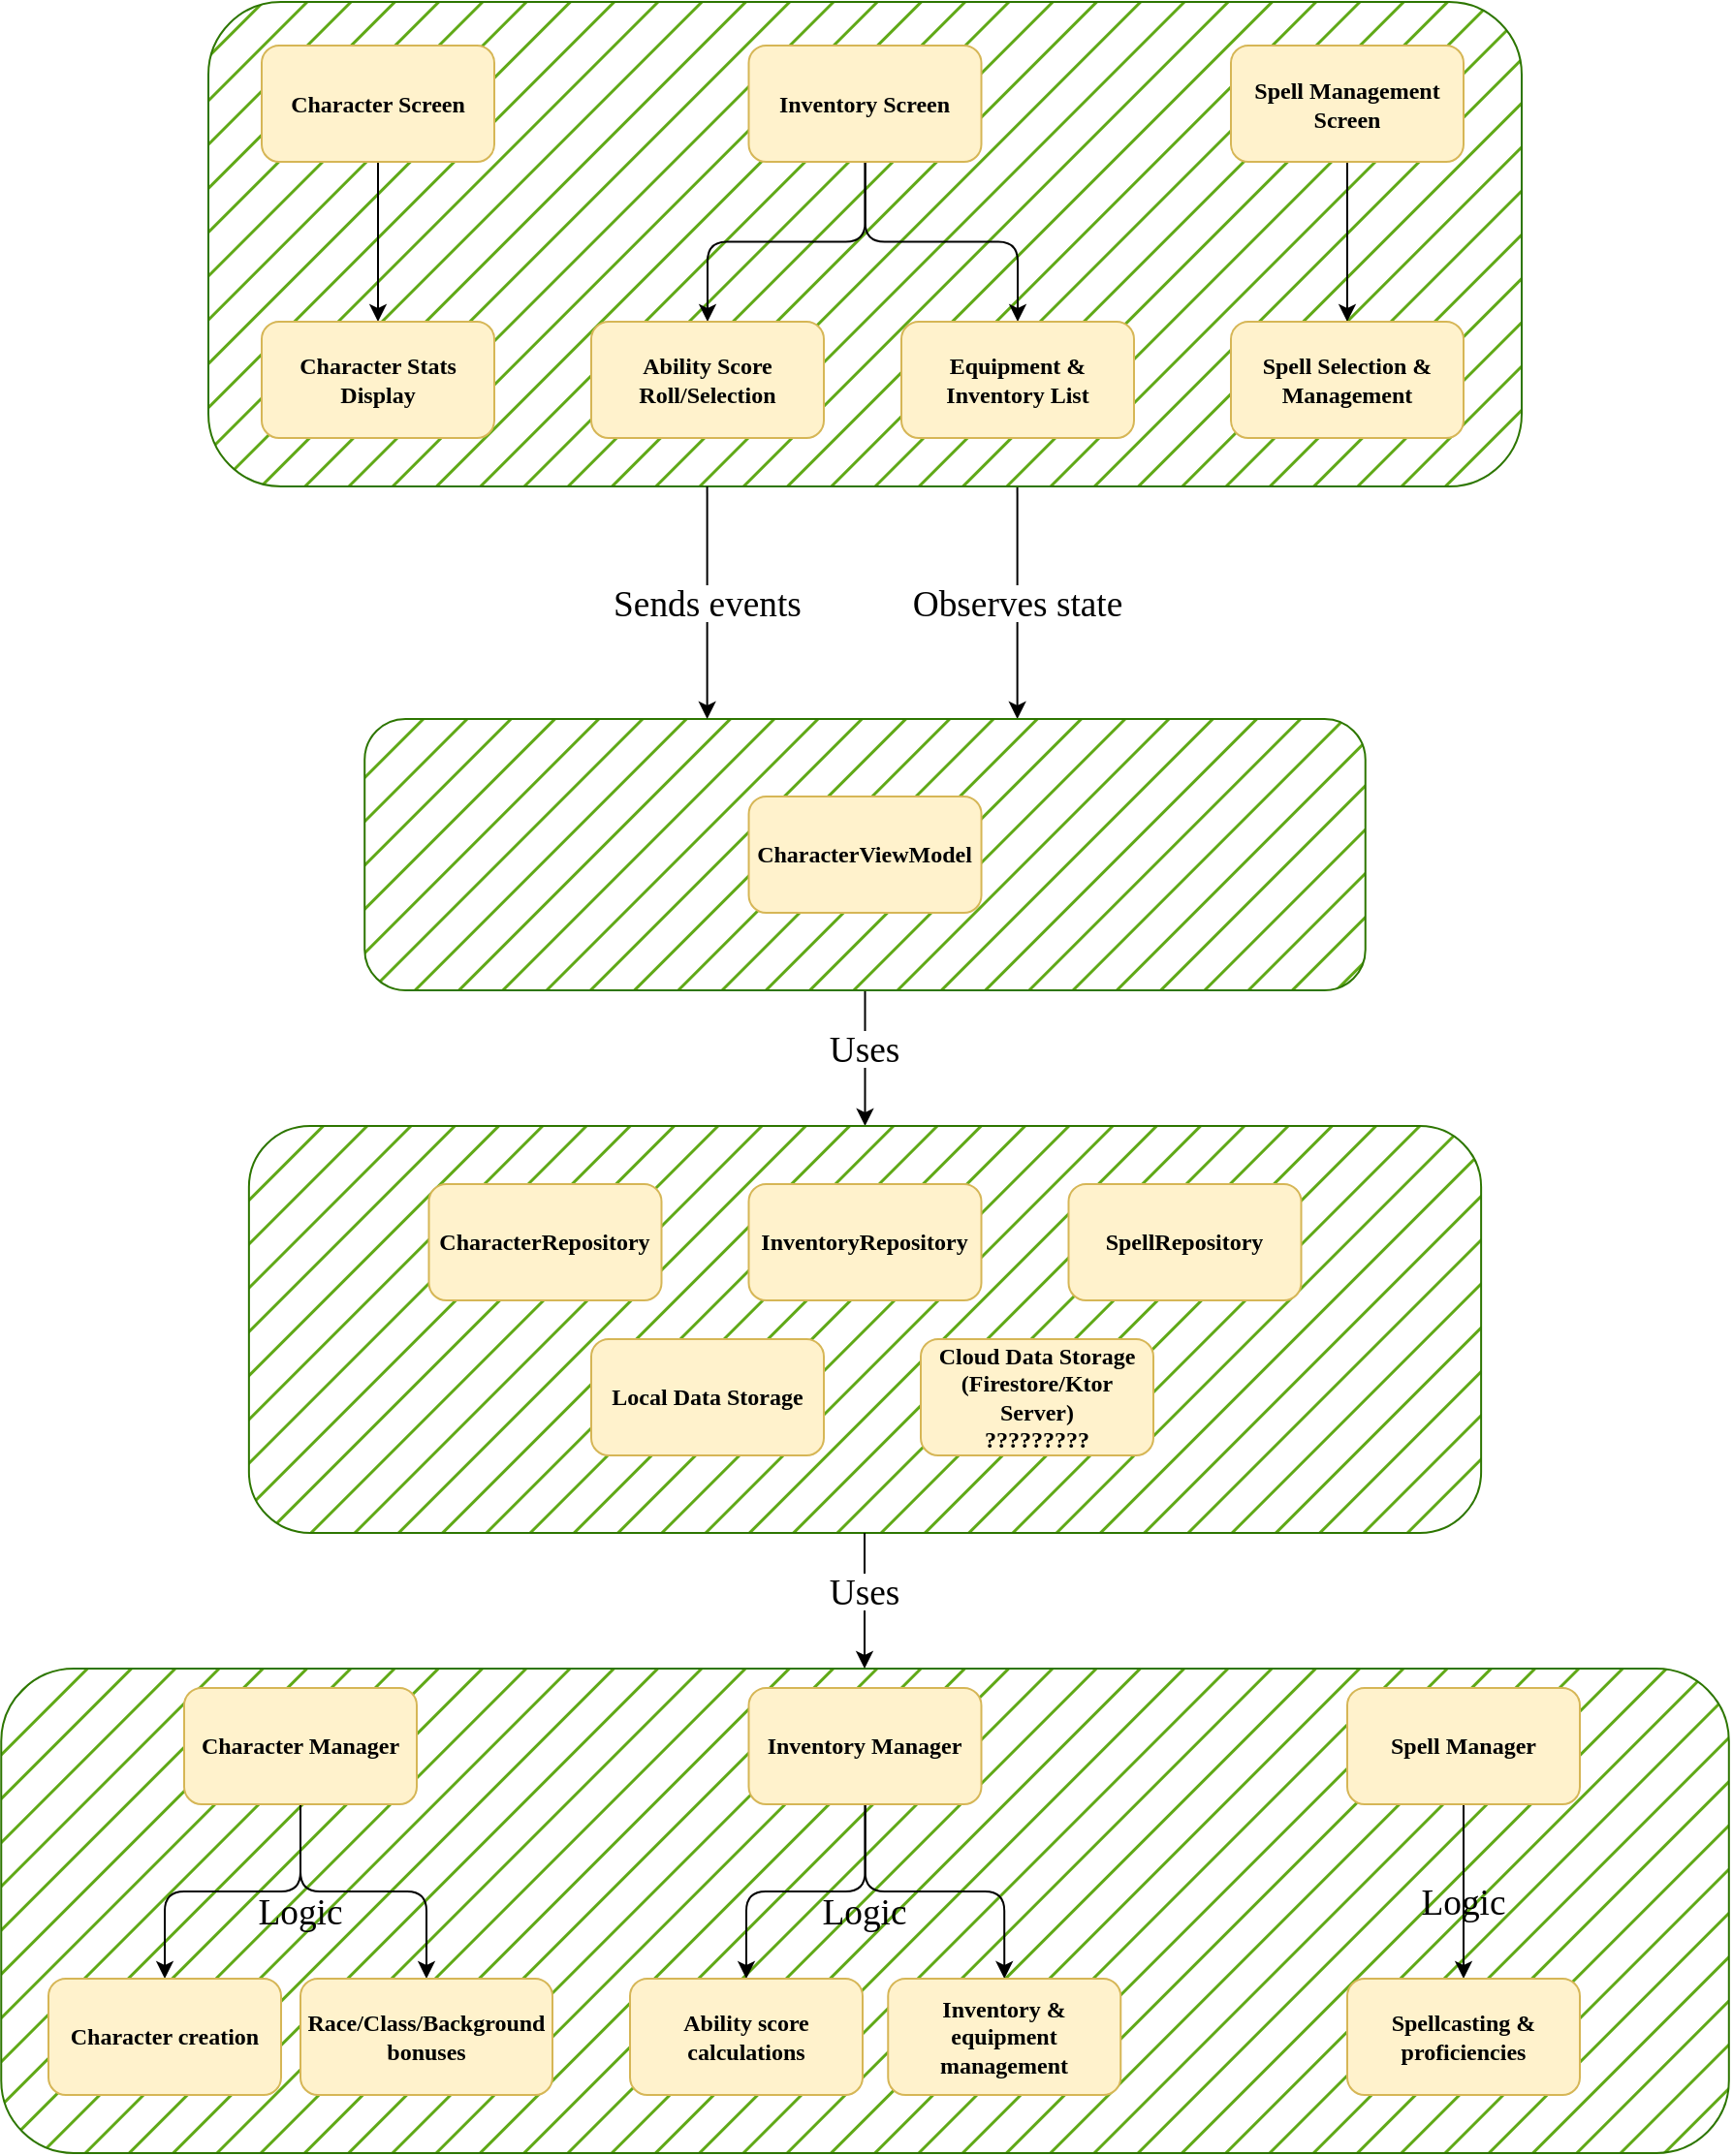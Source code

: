 <mxfile version="26.1.1">
  <diagram name="Pagină-1" id="NfDebZ3WRbNpcxafabew">
    <mxGraphModel dx="1286" dy="530" grid="1" gridSize="10" guides="1" tooltips="1" connect="1" arrows="1" fold="1" page="1" pageScale="1" pageWidth="3300" pageHeight="4681" math="0" shadow="0">
      <root>
        <mxCell id="0" />
        <mxCell id="1" parent="0" />
        <mxCell id="FsfrDJHrQCYhAaDCqfLO-45" style="edgeStyle=orthogonalEdgeStyle;rounded=1;orthogonalLoop=1;jettySize=auto;html=1;entryX=0.5;entryY=0;entryDx=0;entryDy=0;" parent="1" edge="1">
          <mxGeometry relative="1" as="geometry">
            <mxPoint x="1039.8" y="270" as="sourcePoint" />
            <mxPoint x="1039.82" y="390" as="targetPoint" />
          </mxGeometry>
        </mxCell>
        <mxCell id="FsfrDJHrQCYhAaDCqfLO-6" value="" style="rounded=1;whiteSpace=wrap;html=1;fillColor=#60a917;strokeColor=#2D7600;fillStyle=hatch;glass=0;shadow=0;strokeWidth=1;perimeterSpacing=1;fontColor=#ffffff;" parent="1" vertex="1">
          <mxGeometry x="622.5" y="20" width="677.5" height="250" as="geometry" />
        </mxCell>
        <mxCell id="FsfrDJHrQCYhAaDCqfLO-41" style="edgeStyle=orthogonalEdgeStyle;rounded=1;orthogonalLoop=1;jettySize=auto;html=1;entryX=0.5;entryY=0;entryDx=0;entryDy=0;" parent="1" source="FsfrDJHrQCYhAaDCqfLO-8" target="FsfrDJHrQCYhAaDCqfLO-10" edge="1">
          <mxGeometry relative="1" as="geometry" />
        </mxCell>
        <mxCell id="FsfrDJHrQCYhAaDCqfLO-8" value="" style="rounded=1;whiteSpace=wrap;html=1;fillColor=#60a917;strokeColor=#2D7600;fontColor=#ffffff;gradientColor=none;fillStyle=hatch;glass=0;shadow=0;" parent="1" vertex="1">
          <mxGeometry x="703.11" y="390" width="516.26" height="140" as="geometry" />
        </mxCell>
        <mxCell id="FsfrDJHrQCYhAaDCqfLO-10" value="" style="rounded=1;whiteSpace=wrap;html=1;fillColor=#60a917;strokeColor=#2D7600;fontColor=#ffffff;fillStyle=hatch;glass=0;shadow=0;" parent="1" vertex="1">
          <mxGeometry x="643.43" y="600" width="635.63" height="210" as="geometry" />
        </mxCell>
        <mxCell id="FsfrDJHrQCYhAaDCqfLO-31" style="edgeStyle=orthogonalEdgeStyle;rounded=1;orthogonalLoop=1;jettySize=auto;html=1;entryX=0.5;entryY=0;entryDx=0;entryDy=0;" parent="1" source="FsfrDJHrQCYhAaDCqfLO-23" target="FsfrDJHrQCYhAaDCqfLO-26" edge="1">
          <mxGeometry relative="1" as="geometry" />
        </mxCell>
        <mxCell id="FsfrDJHrQCYhAaDCqfLO-32" style="edgeStyle=orthogonalEdgeStyle;rounded=1;orthogonalLoop=1;jettySize=auto;html=1;entryX=0.5;entryY=0;entryDx=0;entryDy=0;" parent="1" source="FsfrDJHrQCYhAaDCqfLO-24" target="FsfrDJHrQCYhAaDCqfLO-27" edge="1">
          <mxGeometry relative="1" as="geometry" />
        </mxCell>
        <mxCell id="FsfrDJHrQCYhAaDCqfLO-47" style="edgeStyle=orthogonalEdgeStyle;rounded=1;orthogonalLoop=1;jettySize=auto;html=1;entryX=0.5;entryY=0;entryDx=0;entryDy=0;" parent="1" source="FsfrDJHrQCYhAaDCqfLO-24" target="FsfrDJHrQCYhAaDCqfLO-29" edge="1">
          <mxGeometry relative="1" as="geometry" />
        </mxCell>
        <mxCell id="FsfrDJHrQCYhAaDCqfLO-34" style="edgeStyle=orthogonalEdgeStyle;rounded=1;orthogonalLoop=1;jettySize=auto;html=1;entryX=0.5;entryY=0;entryDx=0;entryDy=0;" parent="1" source="FsfrDJHrQCYhAaDCqfLO-25" target="FsfrDJHrQCYhAaDCqfLO-30" edge="1">
          <mxGeometry relative="1" as="geometry" />
        </mxCell>
        <mxCell id="FsfrDJHrQCYhAaDCqfLO-46" style="edgeStyle=orthogonalEdgeStyle;rounded=1;orthogonalLoop=1;jettySize=auto;html=1;entryX=0.5;entryY=0;entryDx=0;entryDy=0;" parent="1" edge="1">
          <mxGeometry relative="1" as="geometry">
            <mxPoint x="879.8" y="270" as="sourcePoint" />
            <mxPoint x="879.82" y="390" as="targetPoint" />
          </mxGeometry>
        </mxCell>
        <mxCell id="FsfrDJHrQCYhAaDCqfLO-50" value="&lt;span style=&quot;font-size: 14pt; line-height: 107%;&quot;&gt;Sends events&lt;/span&gt;" style="text;html=1;align=center;verticalAlign=middle;whiteSpace=wrap;rounded=1;fontFamily=Times New Roman;labelBackgroundColor=default;" parent="1" vertex="1">
          <mxGeometry x="813.13" y="310" width="133.74" height="40" as="geometry" />
        </mxCell>
        <mxCell id="FsfrDJHrQCYhAaDCqfLO-52" value="&lt;span style=&quot;font-size: 14pt; line-height: 107%;&quot;&gt;Observes state&lt;/span&gt;&lt;span style=&quot;font-size:14.0pt;line-height:107%;&lt;br/&gt;font-family:&amp;quot;Arial&amp;quot;,sans-serif;mso-fareast-font-family:Calibri;mso-fareast-theme-font:&lt;br/&gt;minor-latin;mso-ansi-language:RO;mso-fareast-language:EN-US;mso-bidi-language:&lt;br/&gt;AR-SA&quot;&gt;&lt;/span&gt;" style="text;html=1;align=center;verticalAlign=middle;whiteSpace=wrap;rounded=1;fontFamily=Times New Roman;labelBackgroundColor=default;" parent="1" vertex="1">
          <mxGeometry x="973.13" y="310" width="133.74" height="40" as="geometry" />
        </mxCell>
        <mxCell id="FsfrDJHrQCYhAaDCqfLO-53" value="&lt;span style=&quot;font-size: 14pt; line-height: 107%;&quot;&gt;Uses&lt;/span&gt;" style="text;html=1;align=center;verticalAlign=middle;whiteSpace=wrap;rounded=1;fontFamily=Times New Roman;labelBackgroundColor=default;" parent="1" vertex="1">
          <mxGeometry x="923.45" y="540" width="75.62" height="40" as="geometry" />
        </mxCell>
        <mxCell id="FsfrDJHrQCYhAaDCqfLO-54" value="" style="rounded=1;whiteSpace=wrap;html=1;fillColor=#60a917;strokeColor=#2D7600;fontColor=#ffffff;fillStyle=hatch;glass=0;shadow=0;" parent="1" vertex="1">
          <mxGeometry x="515.63" y="880" width="891.27" height="250" as="geometry" />
        </mxCell>
        <mxCell id="FsfrDJHrQCYhAaDCqfLO-55" style="edgeStyle=orthogonalEdgeStyle;rounded=1;orthogonalLoop=1;jettySize=auto;html=1;entryX=0.5;entryY=0;entryDx=0;entryDy=0;" parent="1" edge="1">
          <mxGeometry relative="1" as="geometry">
            <mxPoint x="961" y="810" as="sourcePoint" />
            <mxPoint x="961" y="880" as="targetPoint" />
          </mxGeometry>
        </mxCell>
        <mxCell id="FsfrDJHrQCYhAaDCqfLO-56" value="&lt;span style=&quot;font-size: 14pt; line-height: 107%;&quot;&gt;Uses&lt;/span&gt;" style="text;html=1;align=center;verticalAlign=middle;whiteSpace=wrap;rounded=1;fontFamily=Times New Roman;labelBackgroundColor=default;" parent="1" vertex="1">
          <mxGeometry x="923.45" y="820" width="75.62" height="40" as="geometry" />
        </mxCell>
        <mxCell id="FsfrDJHrQCYhAaDCqfLO-23" value="Character Screen" style="rounded=1;fillColor=#fff2cc;strokeColor=#d6b656;fontFamily=Times New Roman;fontStyle=1;align=center;labelBackgroundColor=none;labelBorderColor=none;textShadow=0;html=1;whiteSpace=wrap;fillStyle=auto;" parent="1" vertex="1">
          <mxGeometry x="650" y="42.5" width="120" height="60" as="geometry" />
        </mxCell>
        <mxCell id="FsfrDJHrQCYhAaDCqfLO-24" value="Inventory Screen" style="rounded=1;fillColor=#fff2cc;strokeColor=#d6b656;fontFamily=Times New Roman;fontStyle=1;align=center;labelBackgroundColor=none;labelBorderColor=none;textShadow=0;html=1;whiteSpace=wrap;fillStyle=auto;" parent="1" vertex="1">
          <mxGeometry x="901.25" y="42.5" width="120" height="60" as="geometry" />
        </mxCell>
        <mxCell id="FsfrDJHrQCYhAaDCqfLO-25" value="Spell Management Screen" style="rounded=1;fillColor=#fff2cc;strokeColor=#d6b656;fontFamily=Times New Roman;fontStyle=1;align=center;labelBackgroundColor=none;labelBorderColor=none;textShadow=0;html=1;whiteSpace=wrap;fillStyle=auto;" parent="1" vertex="1">
          <mxGeometry x="1150" y="42.5" width="120" height="60" as="geometry" />
        </mxCell>
        <mxCell id="FsfrDJHrQCYhAaDCqfLO-26" value="Character Stats Display" style="rounded=1;fillColor=#fff2cc;strokeColor=#d6b656;fontFamily=Times New Roman;fontStyle=1;align=center;labelBackgroundColor=none;labelBorderColor=none;textShadow=0;html=1;whiteSpace=wrap;fillStyle=auto;" parent="1" vertex="1">
          <mxGeometry x="650" y="185" width="120" height="60" as="geometry" />
        </mxCell>
        <mxCell id="FsfrDJHrQCYhAaDCqfLO-27" value="Ability Score Roll/Selection" style="rounded=1;fillColor=#fff2cc;strokeColor=#d6b656;fontFamily=Times New Roman;fontStyle=1;align=center;labelBackgroundColor=none;labelBorderColor=none;textShadow=0;html=1;whiteSpace=wrap;fillStyle=auto;" parent="1" vertex="1">
          <mxGeometry x="820" y="185" width="120" height="60" as="geometry" />
        </mxCell>
        <mxCell id="FsfrDJHrQCYhAaDCqfLO-29" value="Equipment &amp;amp; Inventory List" style="rounded=1;fillColor=#fff2cc;strokeColor=#d6b656;fontFamily=Times New Roman;fontStyle=1;align=center;labelBackgroundColor=none;labelBorderColor=none;textShadow=0;html=1;whiteSpace=wrap;fillStyle=auto;" parent="1" vertex="1">
          <mxGeometry x="980" y="185" width="120" height="60" as="geometry" />
        </mxCell>
        <mxCell id="FsfrDJHrQCYhAaDCqfLO-30" value="Spell Selection &amp;amp; Management" style="rounded=1;fillColor=#fff2cc;strokeColor=#d6b656;fontFamily=Times New Roman;fontStyle=1;align=center;labelBackgroundColor=none;labelBorderColor=none;textShadow=0;html=1;whiteSpace=wrap;fillStyle=auto;" parent="1" vertex="1">
          <mxGeometry x="1150" y="185" width="120" height="60" as="geometry" />
        </mxCell>
        <mxCell id="FsfrDJHrQCYhAaDCqfLO-42" value="CharacterRepository" style="rounded=1;fillColor=#fff2cc;strokeColor=#d6b656;fontFamily=Times New Roman;fontStyle=1;align=center;labelBackgroundColor=none;labelBorderColor=none;textShadow=0;html=1;whiteSpace=wrap;fillStyle=auto;" parent="1" vertex="1">
          <mxGeometry x="736.25" y="630" width="120" height="60" as="geometry" />
        </mxCell>
        <mxCell id="FsfrDJHrQCYhAaDCqfLO-43" value="InventoryRepository" style="rounded=1;fillColor=#fff2cc;strokeColor=#d6b656;fontFamily=Times New Roman;fontStyle=1;align=center;labelBackgroundColor=none;labelBorderColor=none;textShadow=0;html=1;whiteSpace=wrap;fillStyle=auto;" parent="1" vertex="1">
          <mxGeometry x="901.25" y="630" width="120" height="60" as="geometry" />
        </mxCell>
        <mxCell id="FsfrDJHrQCYhAaDCqfLO-44" value="SpellRepository" style="rounded=1;fillColor=#fff2cc;strokeColor=#d6b656;fontFamily=Times New Roman;fontStyle=1;align=center;labelBackgroundColor=none;labelBorderColor=none;textShadow=0;html=1;whiteSpace=wrap;fillStyle=auto;" parent="1" vertex="1">
          <mxGeometry x="1066.25" y="630" width="120" height="60" as="geometry" />
        </mxCell>
        <mxCell id="FsfrDJHrQCYhAaDCqfLO-48" value="Cloud Data Storage&lt;br&gt;(Firestore/Ktor Server)&lt;br&gt;?????????" style="rounded=1;fillColor=#fff2cc;strokeColor=#d6b656;fontFamily=Times New Roman;fontStyle=1;align=center;labelBackgroundColor=none;labelBorderColor=none;textShadow=0;html=1;whiteSpace=wrap;fillStyle=auto;" parent="1" vertex="1">
          <mxGeometry x="990" y="710" width="120" height="60" as="geometry" />
        </mxCell>
        <mxCell id="FsfrDJHrQCYhAaDCqfLO-49" value="Local Data Storage" style="rounded=1;fillColor=#fff2cc;strokeColor=#d6b656;fontFamily=Times New Roman;fontStyle=1;align=center;labelBackgroundColor=none;labelBorderColor=none;textShadow=0;html=1;whiteSpace=wrap;fillStyle=auto;" parent="1" vertex="1">
          <mxGeometry x="820" y="710" width="120" height="60" as="geometry" />
        </mxCell>
        <mxCell id="FsfrDJHrQCYhAaDCqfLO-68" style="edgeStyle=orthogonalEdgeStyle;rounded=1;hachureGap=4;orthogonalLoop=1;jettySize=auto;html=1;entryX=0.5;entryY=0;entryDx=0;entryDy=0;fontFamily=Architects Daughter;fontSource=https%3A%2F%2Ffonts.googleapis.com%2Fcss%3Ffamily%3DArchitects%2BDaughter;" parent="1" source="FsfrDJHrQCYhAaDCqfLO-57" target="FsfrDJHrQCYhAaDCqfLO-61" edge="1">
          <mxGeometry relative="1" as="geometry" />
        </mxCell>
        <mxCell id="FsfrDJHrQCYhAaDCqfLO-69" style="edgeStyle=orthogonalEdgeStyle;rounded=1;hachureGap=4;orthogonalLoop=1;jettySize=auto;html=1;entryX=0.5;entryY=0;entryDx=0;entryDy=0;fontFamily=Architects Daughter;fontSource=https%3A%2F%2Ffonts.googleapis.com%2Fcss%3Ffamily%3DArchitects%2BDaughter;" parent="1" source="FsfrDJHrQCYhAaDCqfLO-57" target="FsfrDJHrQCYhAaDCqfLO-62" edge="1">
          <mxGeometry relative="1" as="geometry" />
        </mxCell>
        <mxCell id="FsfrDJHrQCYhAaDCqfLO-57" value="Character Manager" style="rounded=1;fillColor=#fff2cc;strokeColor=#d6b656;fontFamily=Times New Roman;fontStyle=1;align=center;labelBackgroundColor=none;labelBorderColor=none;textShadow=0;html=1;whiteSpace=wrap;fillStyle=auto;" parent="1" vertex="1">
          <mxGeometry x="610" y="890" width="120" height="60" as="geometry" />
        </mxCell>
        <mxCell id="FsfrDJHrQCYhAaDCqfLO-70" style="edgeStyle=orthogonalEdgeStyle;rounded=1;hachureGap=4;orthogonalLoop=1;jettySize=auto;html=1;entryX=0.5;entryY=0;entryDx=0;entryDy=0;fontFamily=Architects Daughter;fontSource=https%3A%2F%2Ffonts.googleapis.com%2Fcss%3Ffamily%3DArchitects%2BDaughter;" parent="1" source="FsfrDJHrQCYhAaDCqfLO-58" target="FsfrDJHrQCYhAaDCqfLO-63" edge="1">
          <mxGeometry relative="1" as="geometry" />
        </mxCell>
        <mxCell id="FsfrDJHrQCYhAaDCqfLO-71" style="edgeStyle=orthogonalEdgeStyle;rounded=1;hachureGap=4;orthogonalLoop=1;jettySize=auto;html=1;entryX=0.5;entryY=0;entryDx=0;entryDy=0;fontFamily=Architects Daughter;fontSource=https%3A%2F%2Ffonts.googleapis.com%2Fcss%3Ffamily%3DArchitects%2BDaughter;" parent="1" source="FsfrDJHrQCYhAaDCqfLO-58" target="FsfrDJHrQCYhAaDCqfLO-66" edge="1">
          <mxGeometry relative="1" as="geometry" />
        </mxCell>
        <mxCell id="FsfrDJHrQCYhAaDCqfLO-58" value="Inventory Manager" style="rounded=1;fillColor=#fff2cc;strokeColor=#d6b656;fontFamily=Times New Roman;fontStyle=1;align=center;labelBackgroundColor=none;labelBorderColor=none;textShadow=0;html=1;whiteSpace=wrap;fillStyle=auto;" parent="1" vertex="1">
          <mxGeometry x="901.25" y="890" width="120" height="60" as="geometry" />
        </mxCell>
        <mxCell id="FsfrDJHrQCYhAaDCqfLO-72" style="edgeStyle=orthogonalEdgeStyle;rounded=1;hachureGap=4;orthogonalLoop=1;jettySize=auto;html=1;entryX=0.5;entryY=0;entryDx=0;entryDy=0;fontFamily=Architects Daughter;fontSource=https%3A%2F%2Ffonts.googleapis.com%2Fcss%3Ffamily%3DArchitects%2BDaughter;" parent="1" source="FsfrDJHrQCYhAaDCqfLO-59" target="FsfrDJHrQCYhAaDCqfLO-67" edge="1">
          <mxGeometry relative="1" as="geometry" />
        </mxCell>
        <mxCell id="FsfrDJHrQCYhAaDCqfLO-59" value="Spell Manager" style="rounded=1;fillColor=#fff2cc;strokeColor=#d6b656;fontFamily=Times New Roman;fontStyle=1;align=center;labelBackgroundColor=none;labelBorderColor=none;textShadow=0;html=1;whiteSpace=wrap;fillStyle=auto;" parent="1" vertex="1">
          <mxGeometry x="1210" y="890" width="120" height="60" as="geometry" />
        </mxCell>
        <mxCell id="FsfrDJHrQCYhAaDCqfLO-61" value="Character creation" style="rounded=1;fillColor=#fff2cc;strokeColor=#d6b656;fontFamily=Times New Roman;fontStyle=1;align=center;labelBackgroundColor=none;labelBorderColor=none;textShadow=0;html=1;whiteSpace=wrap;fillStyle=auto;" parent="1" vertex="1">
          <mxGeometry x="540" y="1040" width="120" height="60" as="geometry" />
        </mxCell>
        <mxCell id="FsfrDJHrQCYhAaDCqfLO-62" value="Race/Class/Background bonuses" style="rounded=1;fillColor=#fff2cc;strokeColor=#d6b656;fontFamily=Times New Roman;fontStyle=1;align=center;labelBackgroundColor=none;labelBorderColor=none;textShadow=0;html=1;whiteSpace=wrap;fillStyle=auto;" parent="1" vertex="1">
          <mxGeometry x="670" y="1040" width="130" height="60" as="geometry" />
        </mxCell>
        <mxCell id="FsfrDJHrQCYhAaDCqfLO-63" value="Ability score calculations" style="rounded=1;fillColor=#fff2cc;strokeColor=#d6b656;fontFamily=Times New Roman;fontStyle=1;align=center;labelBackgroundColor=none;labelBorderColor=none;textShadow=0;html=1;whiteSpace=wrap;fillStyle=auto;" parent="1" vertex="1">
          <mxGeometry x="840" y="1040" width="120" height="60" as="geometry" />
        </mxCell>
        <mxCell id="FsfrDJHrQCYhAaDCqfLO-66" value="Inventory &amp;amp; equipment management" style="rounded=1;fillColor=#fff2cc;strokeColor=#d6b656;fontFamily=Times New Roman;fontStyle=1;align=center;labelBackgroundColor=none;labelBorderColor=none;textShadow=0;html=1;whiteSpace=wrap;fillStyle=auto;" parent="1" vertex="1">
          <mxGeometry x="973.13" y="1040" width="120" height="60" as="geometry" />
        </mxCell>
        <mxCell id="FsfrDJHrQCYhAaDCqfLO-67" value="Spellcasting &amp;amp; proficiencies" style="rounded=1;fillColor=#fff2cc;strokeColor=#d6b656;fontFamily=Times New Roman;fontStyle=1;align=center;labelBackgroundColor=none;labelBorderColor=none;textShadow=0;html=1;whiteSpace=wrap;fillStyle=auto;" parent="1" vertex="1">
          <mxGeometry x="1210" y="1040" width="120" height="60" as="geometry" />
        </mxCell>
        <mxCell id="FsfrDJHrQCYhAaDCqfLO-76" value="&lt;span style=&quot;font-size: 14pt; line-height: 107%;&quot;&gt;Logic&lt;/span&gt;" style="text;html=1;align=center;verticalAlign=middle;whiteSpace=wrap;rounded=1;fontFamily=Times New Roman;labelBackgroundColor=none;labelBorderColor=none;" parent="1" vertex="1">
          <mxGeometry x="923.45" y="985" width="75.62" height="40" as="geometry" />
        </mxCell>
        <mxCell id="FsfrDJHrQCYhAaDCqfLO-78" value="&lt;span style=&quot;font-size: 14pt; line-height: 107%;&quot;&gt;Logic&lt;/span&gt;" style="text;html=1;align=center;verticalAlign=middle;whiteSpace=wrap;rounded=1;fontFamily=Times New Roman;labelBackgroundColor=none;labelBorderColor=none;" parent="1" vertex="1">
          <mxGeometry x="632.19" y="985" width="75.62" height="40" as="geometry" />
        </mxCell>
        <mxCell id="FsfrDJHrQCYhAaDCqfLO-79" value="&lt;span style=&quot;font-size: 14pt; line-height: 107%;&quot;&gt;Logic&lt;/span&gt;" style="text;html=1;align=center;verticalAlign=middle;whiteSpace=wrap;rounded=1;fontFamily=Times New Roman;labelBackgroundColor=none;labelBorderColor=none;" parent="1" vertex="1">
          <mxGeometry x="1232.19" y="980" width="75.62" height="40" as="geometry" />
        </mxCell>
        <mxCell id="3y8kkDSa2cyWIWy3_L_o-1" value="CharacterViewModel" style="rounded=1;fillColor=#fff2cc;strokeColor=#d6b656;fontFamily=Times New Roman;fontStyle=1;align=center;labelBackgroundColor=none;labelBorderColor=none;textShadow=0;html=1;whiteSpace=wrap;fillStyle=auto;" vertex="1" parent="1">
          <mxGeometry x="901.27" y="430" width="120" height="60" as="geometry" />
        </mxCell>
      </root>
    </mxGraphModel>
  </diagram>
</mxfile>
